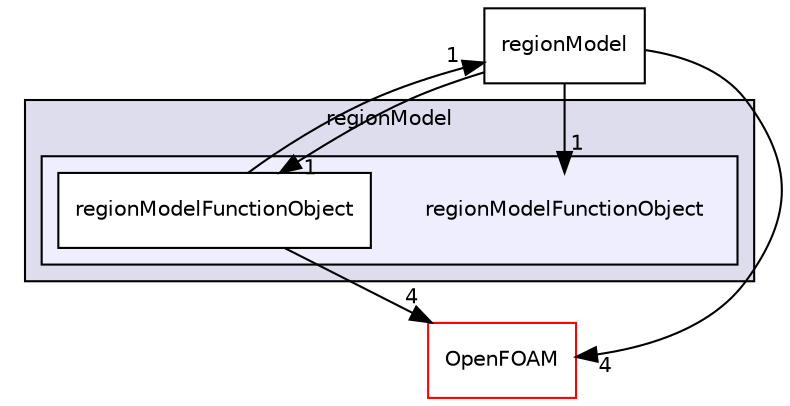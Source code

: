 digraph "src/regionModels/regionModel/regionModelFunctionObject" {
  bgcolor=transparent;
  compound=true
  node [ fontsize="10", fontname="Helvetica"];
  edge [ labelfontsize="10", labelfontname="Helvetica"];
  subgraph clusterdir_e1879fa133c4c7d7be31da46fdc26b53 {
    graph [ bgcolor="#ddddee", pencolor="black", label="regionModel" fontname="Helvetica", fontsize="10", URL="dir_e1879fa133c4c7d7be31da46fdc26b53.html"]
  subgraph clusterdir_20c1d0d82e141075254a9c9d121384c9 {
    graph [ bgcolor="#eeeeff", pencolor="black", label="" URL="dir_20c1d0d82e141075254a9c9d121384c9.html"];
    dir_20c1d0d82e141075254a9c9d121384c9 [shape=plaintext label="regionModelFunctionObject"];
    dir_1f4087e287de573e4dc4e64e35275f57 [shape=box label="regionModelFunctionObject" color="black" fillcolor="white" style="filled" URL="dir_1f4087e287de573e4dc4e64e35275f57.html"];
  }
  }
  dir_c5473ff19b20e6ec4dfe5c310b3778a8 [shape=box label="OpenFOAM" color="red" URL="dir_c5473ff19b20e6ec4dfe5c310b3778a8.html"];
  dir_9def0c2234ad5b9415d4c89f24e8e942 [shape=box label="regionModel" URL="dir_9def0c2234ad5b9415d4c89f24e8e942.html"];
  dir_9def0c2234ad5b9415d4c89f24e8e942->dir_20c1d0d82e141075254a9c9d121384c9 [headlabel="1", labeldistance=1.5 headhref="dir_002525_002527.html"];
  dir_9def0c2234ad5b9415d4c89f24e8e942->dir_c5473ff19b20e6ec4dfe5c310b3778a8 [headlabel="4", labeldistance=1.5 headhref="dir_002525_001929.html"];
  dir_9def0c2234ad5b9415d4c89f24e8e942->dir_1f4087e287de573e4dc4e64e35275f57 [headlabel="1", labeldistance=1.5 headhref="dir_002525_002528.html"];
  dir_1f4087e287de573e4dc4e64e35275f57->dir_c5473ff19b20e6ec4dfe5c310b3778a8 [headlabel="4", labeldistance=1.5 headhref="dir_002528_001929.html"];
  dir_1f4087e287de573e4dc4e64e35275f57->dir_9def0c2234ad5b9415d4c89f24e8e942 [headlabel="1", labeldistance=1.5 headhref="dir_002528_002525.html"];
}
